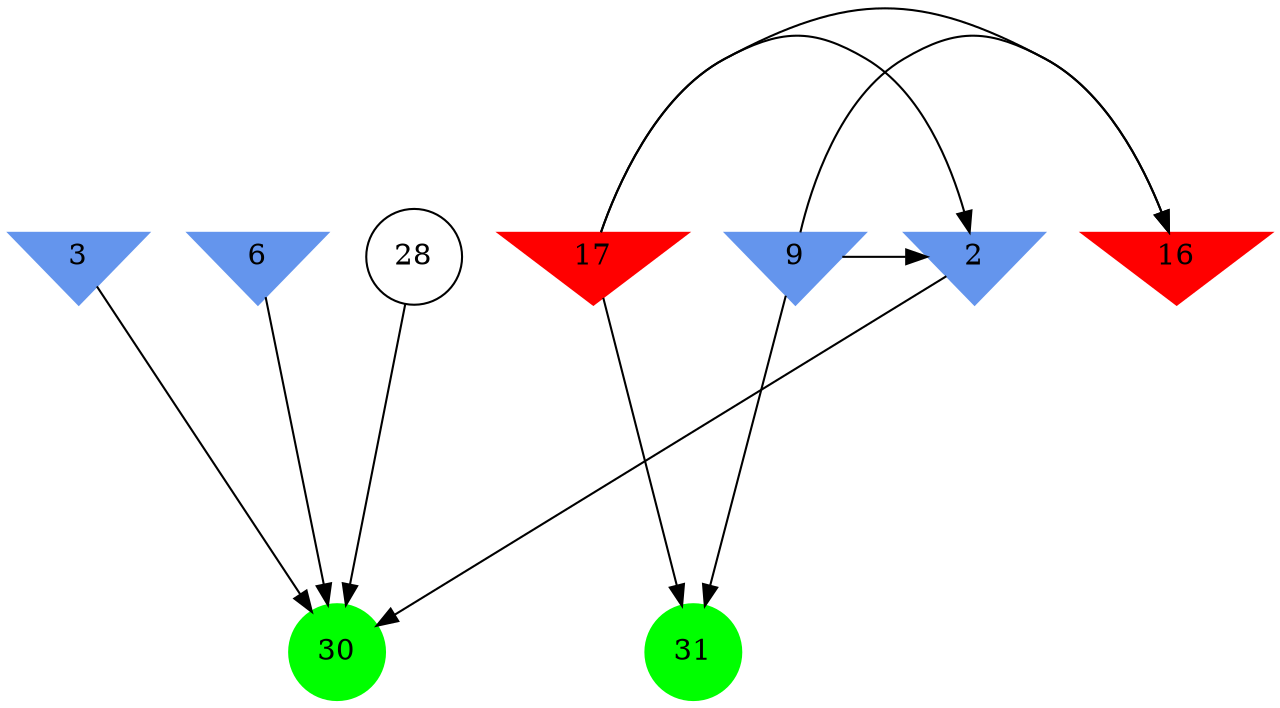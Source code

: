 digraph brain {
	ranksep=2.0;
	2 [shape=invtriangle,style=filled,color=cornflowerblue];
	3 [shape=invtriangle,style=filled,color=cornflowerblue];
	6 [shape=invtriangle,style=filled,color=cornflowerblue];
	9 [shape=invtriangle,style=filled,color=cornflowerblue];
	16 [shape=invtriangle,style=filled,color=red];
	17 [shape=invtriangle,style=filled,color=red];
	28 [shape=circle,color=black];
	30 [shape=circle,style=filled,color=green];
	31 [shape=circle,style=filled,color=green];
	17	->	2;
	17	->	31;
	17	->	16;
	9	->	2;
	9	->	31;
	9	->	16;
	3	->	30;
	2	->	30;
	6	->	30;
	28	->	30;
	{ rank=same; 2; 3; 6; 9; 16; 17; }
	{ rank=same; 28; }
	{ rank=same; 30; 31; }
}
